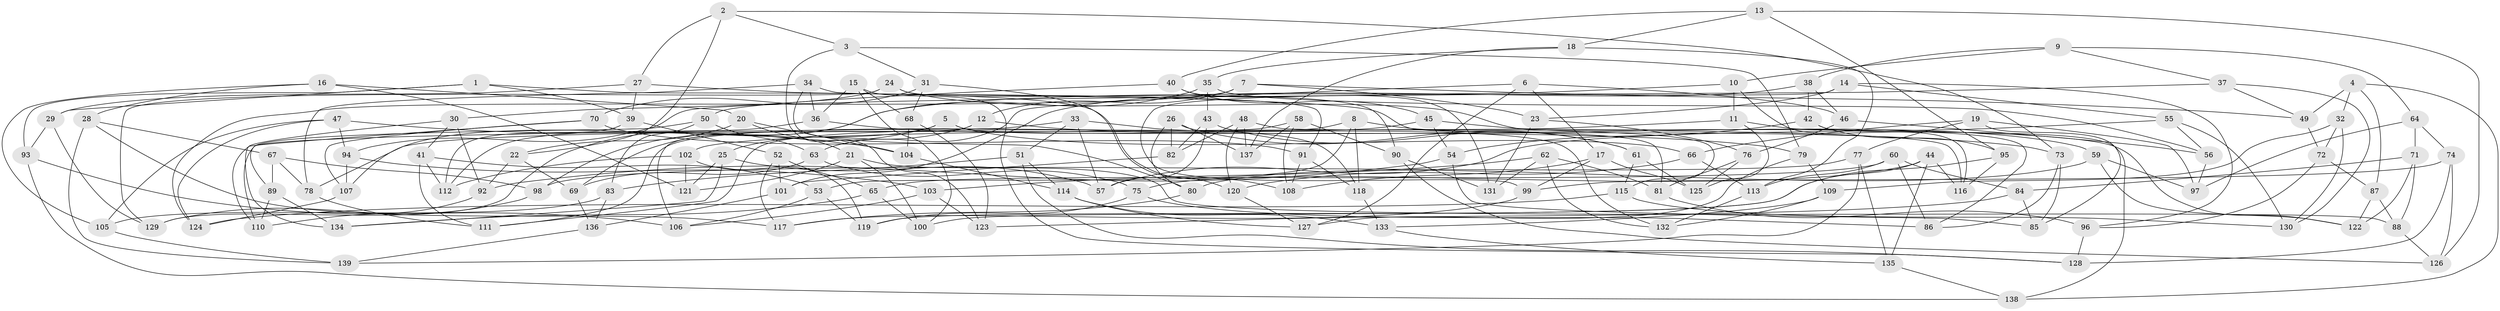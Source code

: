 // Generated by graph-tools (version 1.1) at 2025/03/03/09/25 03:03:09]
// undirected, 139 vertices, 278 edges
graph export_dot {
graph [start="1"]
  node [color=gray90,style=filled];
  1;
  2;
  3;
  4;
  5;
  6;
  7;
  8;
  9;
  10;
  11;
  12;
  13;
  14;
  15;
  16;
  17;
  18;
  19;
  20;
  21;
  22;
  23;
  24;
  25;
  26;
  27;
  28;
  29;
  30;
  31;
  32;
  33;
  34;
  35;
  36;
  37;
  38;
  39;
  40;
  41;
  42;
  43;
  44;
  45;
  46;
  47;
  48;
  49;
  50;
  51;
  52;
  53;
  54;
  55;
  56;
  57;
  58;
  59;
  60;
  61;
  62;
  63;
  64;
  65;
  66;
  67;
  68;
  69;
  70;
  71;
  72;
  73;
  74;
  75;
  76;
  77;
  78;
  79;
  80;
  81;
  82;
  83;
  84;
  85;
  86;
  87;
  88;
  89;
  90;
  91;
  92;
  93;
  94;
  95;
  96;
  97;
  98;
  99;
  100;
  101;
  102;
  103;
  104;
  105;
  106;
  107;
  108;
  109;
  110;
  111;
  112;
  113;
  114;
  115;
  116;
  117;
  118;
  119;
  120;
  121;
  122;
  123;
  124;
  125;
  126;
  127;
  128;
  129;
  130;
  131;
  132;
  133;
  134;
  135;
  136;
  137;
  138;
  139;
  1 -- 29;
  1 -- 39;
  1 -- 93;
  1 -- 108;
  2 -- 27;
  2 -- 22;
  2 -- 3;
  2 -- 73;
  3 -- 31;
  3 -- 123;
  3 -- 79;
  4 -- 32;
  4 -- 138;
  4 -- 49;
  4 -- 87;
  5 -- 98;
  5 -- 66;
  5 -- 107;
  5 -- 132;
  6 -- 46;
  6 -- 63;
  6 -- 127;
  6 -- 17;
  7 -- 49;
  7 -- 23;
  7 -- 12;
  7 -- 124;
  8 -- 53;
  8 -- 59;
  8 -- 118;
  8 -- 111;
  9 -- 10;
  9 -- 38;
  9 -- 37;
  9 -- 64;
  10 -- 11;
  10 -- 116;
  10 -- 129;
  11 -- 125;
  11 -- 86;
  11 -- 102;
  12 -- 73;
  12 -- 106;
  12 -- 25;
  13 -- 95;
  13 -- 126;
  13 -- 40;
  13 -- 18;
  14 -- 23;
  14 -- 99;
  14 -- 55;
  14 -- 96;
  15 -- 68;
  15 -- 100;
  15 -- 36;
  15 -- 128;
  16 -- 28;
  16 -- 20;
  16 -- 105;
  16 -- 121;
  17 -- 125;
  17 -- 108;
  17 -- 99;
  18 -- 35;
  18 -- 113;
  18 -- 137;
  19 -- 77;
  19 -- 97;
  19 -- 66;
  19 -- 85;
  20 -- 104;
  20 -- 21;
  20 -- 22;
  21 -- 100;
  21 -- 88;
  21 -- 121;
  22 -- 92;
  22 -- 69;
  23 -- 76;
  23 -- 131;
  24 -- 30;
  24 -- 115;
  24 -- 90;
  24 -- 129;
  25 -- 121;
  25 -- 57;
  25 -- 134;
  26 -- 137;
  26 -- 80;
  26 -- 61;
  26 -- 82;
  27 -- 81;
  27 -- 29;
  27 -- 39;
  28 -- 67;
  28 -- 117;
  28 -- 139;
  29 -- 129;
  29 -- 93;
  30 -- 92;
  30 -- 134;
  30 -- 41;
  31 -- 70;
  31 -- 68;
  31 -- 120;
  32 -- 130;
  32 -- 72;
  32 -- 109;
  33 -- 57;
  33 -- 118;
  33 -- 110;
  33 -- 51;
  34 -- 80;
  34 -- 91;
  34 -- 36;
  34 -- 78;
  35 -- 56;
  35 -- 43;
  35 -- 69;
  36 -- 79;
  36 -- 112;
  37 -- 94;
  37 -- 49;
  37 -- 130;
  38 -- 42;
  38 -- 101;
  38 -- 46;
  39 -- 52;
  39 -- 112;
  40 -- 50;
  40 -- 45;
  40 -- 131;
  41 -- 53;
  41 -- 112;
  41 -- 111;
  42 -- 138;
  42 -- 54;
  42 -- 95;
  43 -- 57;
  43 -- 61;
  43 -- 82;
  44 -- 75;
  44 -- 116;
  44 -- 135;
  44 -- 100;
  45 -- 54;
  45 -- 78;
  45 -- 122;
  46 -- 56;
  46 -- 76;
  47 -- 124;
  47 -- 104;
  47 -- 105;
  47 -- 94;
  48 -- 82;
  48 -- 120;
  48 -- 137;
  48 -- 116;
  49 -- 72;
  50 -- 83;
  50 -- 63;
  50 -- 89;
  51 -- 114;
  51 -- 128;
  51 -- 83;
  52 -- 65;
  52 -- 101;
  52 -- 117;
  53 -- 119;
  53 -- 106;
  54 -- 92;
  54 -- 85;
  55 -- 56;
  55 -- 57;
  55 -- 130;
  56 -- 97;
  58 -- 137;
  58 -- 111;
  58 -- 90;
  58 -- 108;
  59 -- 97;
  59 -- 80;
  59 -- 122;
  60 -- 86;
  60 -- 113;
  60 -- 65;
  60 -- 84;
  61 -- 125;
  61 -- 115;
  62 -- 81;
  62 -- 131;
  62 -- 132;
  62 -- 103;
  63 -- 69;
  63 -- 75;
  64 -- 74;
  64 -- 97;
  64 -- 71;
  65 -- 134;
  65 -- 100;
  66 -- 113;
  66 -- 120;
  67 -- 98;
  67 -- 78;
  67 -- 89;
  68 -- 123;
  68 -- 104;
  69 -- 136;
  70 -- 91;
  70 -- 110;
  70 -- 107;
  71 -- 122;
  71 -- 84;
  71 -- 88;
  72 -- 96;
  72 -- 87;
  73 -- 86;
  73 -- 85;
  74 -- 126;
  74 -- 128;
  74 -- 99;
  75 -- 119;
  75 -- 86;
  76 -- 81;
  76 -- 125;
  77 -- 139;
  77 -- 135;
  77 -- 98;
  78 -- 111;
  79 -- 109;
  79 -- 127;
  80 -- 117;
  81 -- 96;
  82 -- 101;
  83 -- 136;
  83 -- 105;
  84 -- 85;
  84 -- 123;
  87 -- 122;
  87 -- 88;
  88 -- 126;
  89 -- 110;
  89 -- 134;
  90 -- 126;
  90 -- 131;
  91 -- 118;
  91 -- 108;
  92 -- 110;
  93 -- 106;
  93 -- 138;
  94 -- 103;
  94 -- 107;
  95 -- 116;
  95 -- 119;
  96 -- 128;
  98 -- 129;
  99 -- 117;
  101 -- 136;
  102 -- 121;
  102 -- 112;
  102 -- 119;
  103 -- 123;
  103 -- 106;
  104 -- 114;
  105 -- 139;
  107 -- 124;
  109 -- 133;
  109 -- 132;
  113 -- 132;
  114 -- 127;
  114 -- 133;
  115 -- 124;
  115 -- 130;
  118 -- 133;
  120 -- 127;
  133 -- 135;
  135 -- 138;
  136 -- 139;
}
